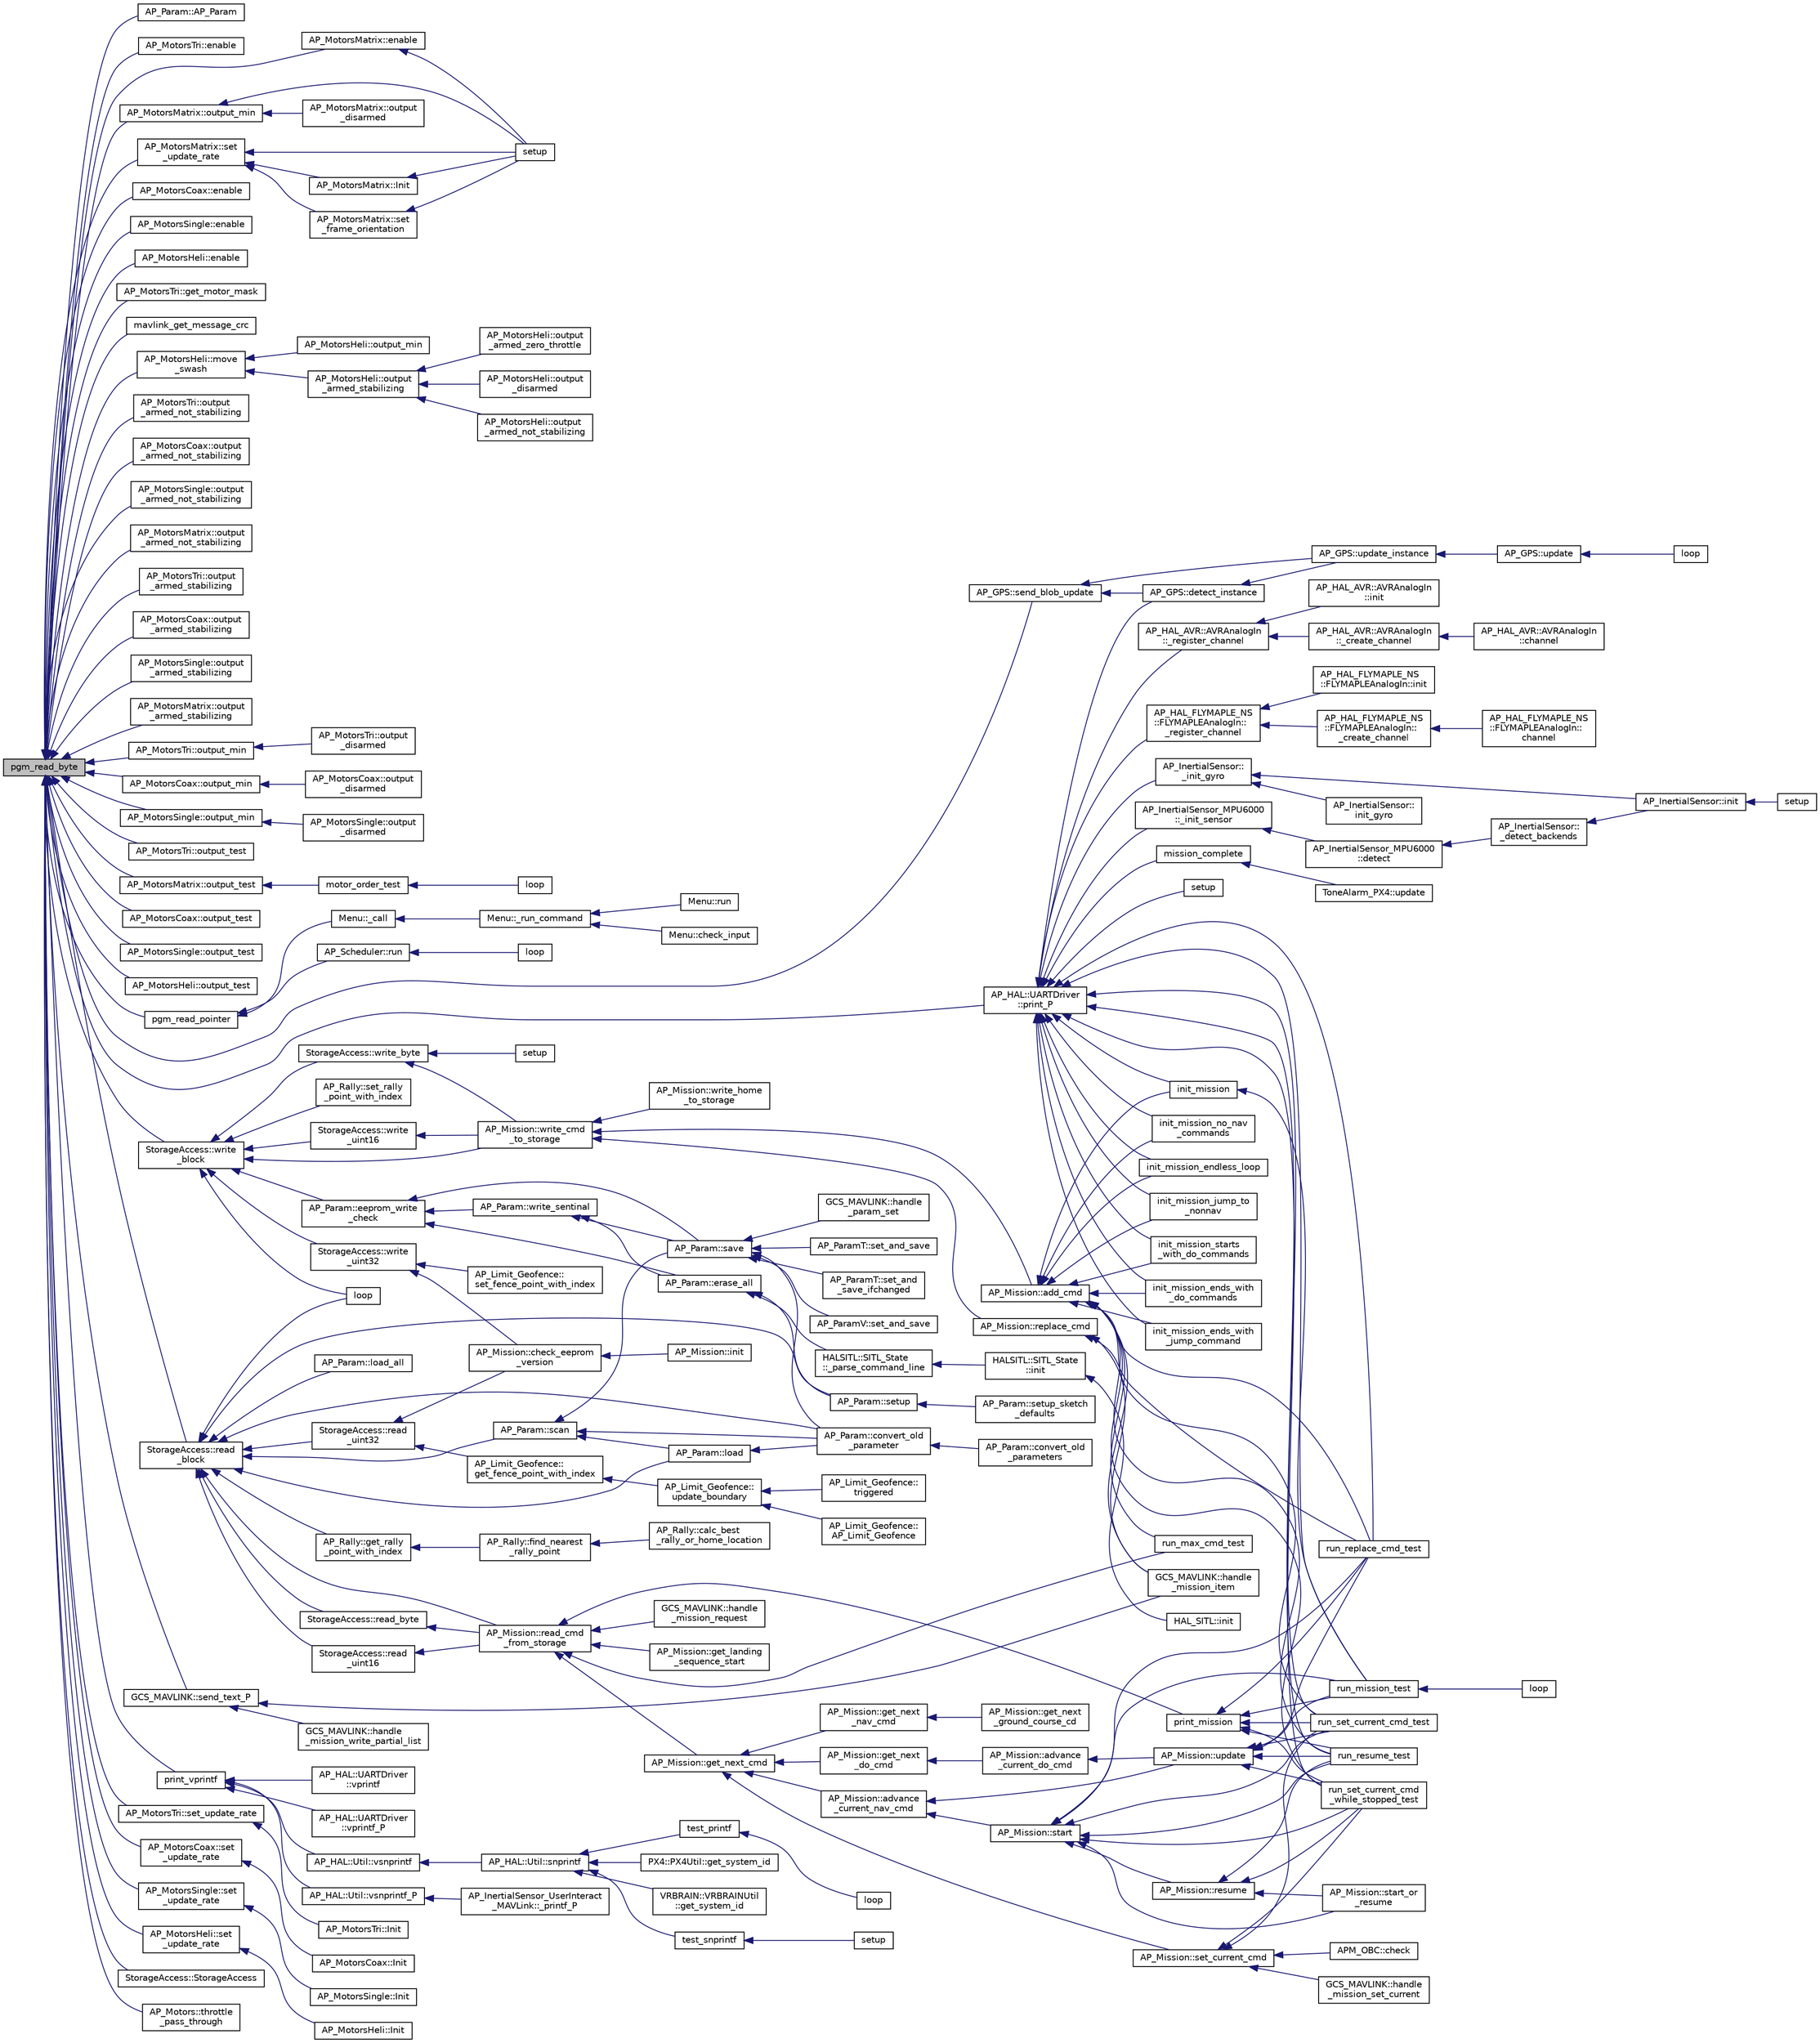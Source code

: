 digraph "pgm_read_byte"
{
 // INTERACTIVE_SVG=YES
  edge [fontname="Helvetica",fontsize="10",labelfontname="Helvetica",labelfontsize="10"];
  node [fontname="Helvetica",fontsize="10",shape=record];
  rankdir="LR";
  Node1 [label="pgm_read_byte",height=0.2,width=0.4,color="black", fillcolor="grey75", style="filled" fontcolor="black"];
  Node1 -> Node2 [dir="back",color="midnightblue",fontsize="10",style="solid",fontname="Helvetica"];
  Node2 [label="AP_Param::AP_Param",height=0.2,width=0.4,color="black", fillcolor="white", style="filled",URL="$classAP__Param.html#a3a9dcd30ce45afcca72e2687980cf238"];
  Node1 -> Node3 [dir="back",color="midnightblue",fontsize="10",style="solid",fontname="Helvetica"];
  Node3 [label="AP_MotorsTri::enable",height=0.2,width=0.4,color="black", fillcolor="white", style="filled",URL="$classAP__MotorsTri.html#a47d592e54579b7ef9a8b887e57f0a8e9"];
  Node1 -> Node4 [dir="back",color="midnightblue",fontsize="10",style="solid",fontname="Helvetica"];
  Node4 [label="AP_MotorsMatrix::enable",height=0.2,width=0.4,color="black", fillcolor="white", style="filled",URL="$classAP__MotorsMatrix.html#a934ca726182ad47b9fa2fe78aeb076c2"];
  Node4 -> Node5 [dir="back",color="midnightblue",fontsize="10",style="solid",fontname="Helvetica"];
  Node5 [label="setup",height=0.2,width=0.4,color="black", fillcolor="white", style="filled",URL="$AP__Motors__test_8pde.html#a4fc01d736fe50cf5b977f755b675f11d"];
  Node1 -> Node6 [dir="back",color="midnightblue",fontsize="10",style="solid",fontname="Helvetica"];
  Node6 [label="AP_MotorsCoax::enable",height=0.2,width=0.4,color="black", fillcolor="white", style="filled",URL="$classAP__MotorsCoax.html#a7fe65e911c51fc652863ac6add5e14e1"];
  Node1 -> Node7 [dir="back",color="midnightblue",fontsize="10",style="solid",fontname="Helvetica"];
  Node7 [label="AP_MotorsSingle::enable",height=0.2,width=0.4,color="black", fillcolor="white", style="filled",URL="$classAP__MotorsSingle.html#a6f680a991a165820c9d4d271e3082e0a"];
  Node1 -> Node8 [dir="back",color="midnightblue",fontsize="10",style="solid",fontname="Helvetica"];
  Node8 [label="AP_MotorsHeli::enable",height=0.2,width=0.4,color="black", fillcolor="white", style="filled",URL="$classAP__MotorsHeli.html#ac474b7900f900cd6979c968aa39e73e3"];
  Node1 -> Node9 [dir="back",color="midnightblue",fontsize="10",style="solid",fontname="Helvetica"];
  Node9 [label="AP_MotorsTri::get_motor_mask",height=0.2,width=0.4,color="black", fillcolor="white", style="filled",URL="$classAP__MotorsTri.html#acce19f0c61bdc34d443f1853219a1064"];
  Node1 -> Node10 [dir="back",color="midnightblue",fontsize="10",style="solid",fontname="Helvetica"];
  Node10 [label="mavlink_get_message_crc",height=0.2,width=0.4,color="black", fillcolor="white", style="filled",URL="$GCS__MAVLink_8h.html#a35a9453387b60160f524cb834a01c016"];
  Node1 -> Node11 [dir="back",color="midnightblue",fontsize="10",style="solid",fontname="Helvetica"];
  Node11 [label="AP_MotorsHeli::move\l_swash",height=0.2,width=0.4,color="black", fillcolor="white", style="filled",URL="$classAP__MotorsHeli.html#a50457b8a60a8486755d6673c6631d2d8"];
  Node11 -> Node12 [dir="back",color="midnightblue",fontsize="10",style="solid",fontname="Helvetica"];
  Node12 [label="AP_MotorsHeli::output_min",height=0.2,width=0.4,color="black", fillcolor="white", style="filled",URL="$classAP__MotorsHeli.html#a42fa16716c5bd1f3e06f89c3f0579672"];
  Node11 -> Node13 [dir="back",color="midnightblue",fontsize="10",style="solid",fontname="Helvetica"];
  Node13 [label="AP_MotorsHeli::output\l_armed_stabilizing",height=0.2,width=0.4,color="black", fillcolor="white", style="filled",URL="$classAP__MotorsHeli.html#a85918ee9be140eee1738ca2898fc6513"];
  Node13 -> Node14 [dir="back",color="midnightblue",fontsize="10",style="solid",fontname="Helvetica"];
  Node14 [label="AP_MotorsHeli::output\l_armed_not_stabilizing",height=0.2,width=0.4,color="black", fillcolor="white", style="filled",URL="$classAP__MotorsHeli.html#af02bef1b954fa23247b9940113c9a59a"];
  Node13 -> Node15 [dir="back",color="midnightblue",fontsize="10",style="solid",fontname="Helvetica"];
  Node15 [label="AP_MotorsHeli::output\l_armed_zero_throttle",height=0.2,width=0.4,color="black", fillcolor="white", style="filled",URL="$classAP__MotorsHeli.html#ad5752cdd84e25803d1889ac66817c221"];
  Node13 -> Node16 [dir="back",color="midnightblue",fontsize="10",style="solid",fontname="Helvetica"];
  Node16 [label="AP_MotorsHeli::output\l_disarmed",height=0.2,width=0.4,color="black", fillcolor="white", style="filled",URL="$classAP__MotorsHeli.html#a82bbdd9f88cb6a1e2ab13fafddafe639"];
  Node1 -> Node17 [dir="back",color="midnightblue",fontsize="10",style="solid",fontname="Helvetica"];
  Node17 [label="AP_MotorsTri::output\l_armed_not_stabilizing",height=0.2,width=0.4,color="black", fillcolor="white", style="filled",URL="$classAP__MotorsTri.html#a5fb3552662e9242267eedd461d64fe4c"];
  Node1 -> Node18 [dir="back",color="midnightblue",fontsize="10",style="solid",fontname="Helvetica"];
  Node18 [label="AP_MotorsCoax::output\l_armed_not_stabilizing",height=0.2,width=0.4,color="black", fillcolor="white", style="filled",URL="$classAP__MotorsCoax.html#af0309d34188f4f427fd1197ea768f2ea"];
  Node1 -> Node19 [dir="back",color="midnightblue",fontsize="10",style="solid",fontname="Helvetica"];
  Node19 [label="AP_MotorsSingle::output\l_armed_not_stabilizing",height=0.2,width=0.4,color="black", fillcolor="white", style="filled",URL="$classAP__MotorsSingle.html#a407007cbe551ef339131c7b66a0e5955"];
  Node1 -> Node20 [dir="back",color="midnightblue",fontsize="10",style="solid",fontname="Helvetica"];
  Node20 [label="AP_MotorsMatrix::output\l_armed_not_stabilizing",height=0.2,width=0.4,color="black", fillcolor="white", style="filled",URL="$classAP__MotorsMatrix.html#a54ae23df7be61c1fdc80ffe831383f4b"];
  Node1 -> Node21 [dir="back",color="midnightblue",fontsize="10",style="solid",fontname="Helvetica"];
  Node21 [label="AP_MotorsTri::output\l_armed_stabilizing",height=0.2,width=0.4,color="black", fillcolor="white", style="filled",URL="$classAP__MotorsTri.html#adb1243ee8f1454434568fc5113fcfa83"];
  Node1 -> Node22 [dir="back",color="midnightblue",fontsize="10",style="solid",fontname="Helvetica"];
  Node22 [label="AP_MotorsCoax::output\l_armed_stabilizing",height=0.2,width=0.4,color="black", fillcolor="white", style="filled",URL="$classAP__MotorsCoax.html#a11539f6cae3db5ab262c2918c2ee6657"];
  Node1 -> Node23 [dir="back",color="midnightblue",fontsize="10",style="solid",fontname="Helvetica"];
  Node23 [label="AP_MotorsSingle::output\l_armed_stabilizing",height=0.2,width=0.4,color="black", fillcolor="white", style="filled",URL="$classAP__MotorsSingle.html#aa687f46ca430b67757cb2a76220cf0d5"];
  Node1 -> Node24 [dir="back",color="midnightblue",fontsize="10",style="solid",fontname="Helvetica"];
  Node24 [label="AP_MotorsMatrix::output\l_armed_stabilizing",height=0.2,width=0.4,color="black", fillcolor="white", style="filled",URL="$classAP__MotorsMatrix.html#a32cad7f12087bf7106fe70a8d40f7419"];
  Node1 -> Node25 [dir="back",color="midnightblue",fontsize="10",style="solid",fontname="Helvetica"];
  Node25 [label="AP_MotorsTri::output_min",height=0.2,width=0.4,color="black", fillcolor="white", style="filled",URL="$classAP__MotorsTri.html#a7c6ff5da8360a816f5ae4a848cad6d5b"];
  Node25 -> Node26 [dir="back",color="midnightblue",fontsize="10",style="solid",fontname="Helvetica"];
  Node26 [label="AP_MotorsTri::output\l_disarmed",height=0.2,width=0.4,color="black", fillcolor="white", style="filled",URL="$classAP__MotorsTri.html#ad33f8a61ed404b9546c020b9c2ebc48c"];
  Node1 -> Node27 [dir="back",color="midnightblue",fontsize="10",style="solid",fontname="Helvetica"];
  Node27 [label="AP_MotorsMatrix::output_min",height=0.2,width=0.4,color="black", fillcolor="white", style="filled",URL="$classAP__MotorsMatrix.html#aebed921664fa07786a4a6f1edbf7e6ef"];
  Node27 -> Node28 [dir="back",color="midnightblue",fontsize="10",style="solid",fontname="Helvetica"];
  Node28 [label="AP_MotorsMatrix::output\l_disarmed",height=0.2,width=0.4,color="black", fillcolor="white", style="filled",URL="$classAP__MotorsMatrix.html#a33d713bc864d2da9e6a8a5b9fb011bed"];
  Node27 -> Node5 [dir="back",color="midnightblue",fontsize="10",style="solid",fontname="Helvetica"];
  Node1 -> Node29 [dir="back",color="midnightblue",fontsize="10",style="solid",fontname="Helvetica"];
  Node29 [label="AP_MotorsCoax::output_min",height=0.2,width=0.4,color="black", fillcolor="white", style="filled",URL="$classAP__MotorsCoax.html#a525809f8da5a9e34d7b400d4e2a097dd"];
  Node29 -> Node30 [dir="back",color="midnightblue",fontsize="10",style="solid",fontname="Helvetica"];
  Node30 [label="AP_MotorsCoax::output\l_disarmed",height=0.2,width=0.4,color="black", fillcolor="white", style="filled",URL="$classAP__MotorsCoax.html#a61256c0e68de790990f6e1ccc6aa8ad5"];
  Node1 -> Node31 [dir="back",color="midnightblue",fontsize="10",style="solid",fontname="Helvetica"];
  Node31 [label="AP_MotorsSingle::output_min",height=0.2,width=0.4,color="black", fillcolor="white", style="filled",URL="$classAP__MotorsSingle.html#ae2f20841e0a3aeca9aa79505a4e85eef"];
  Node31 -> Node32 [dir="back",color="midnightblue",fontsize="10",style="solid",fontname="Helvetica"];
  Node32 [label="AP_MotorsSingle::output\l_disarmed",height=0.2,width=0.4,color="black", fillcolor="white", style="filled",URL="$classAP__MotorsSingle.html#a22ba89b218c95e9f47904d2d31d09514"];
  Node1 -> Node33 [dir="back",color="midnightblue",fontsize="10",style="solid",fontname="Helvetica"];
  Node33 [label="AP_MotorsTri::output_test",height=0.2,width=0.4,color="black", fillcolor="white", style="filled",URL="$classAP__MotorsTri.html#a89adfeb588f58acc6df141919373325a"];
  Node1 -> Node34 [dir="back",color="midnightblue",fontsize="10",style="solid",fontname="Helvetica"];
  Node34 [label="AP_MotorsMatrix::output_test",height=0.2,width=0.4,color="black", fillcolor="white", style="filled",URL="$classAP__MotorsMatrix.html#a39465beda648409a64e27ad97a776505"];
  Node34 -> Node35 [dir="back",color="midnightblue",fontsize="10",style="solid",fontname="Helvetica"];
  Node35 [label="motor_order_test",height=0.2,width=0.4,color="black", fillcolor="white", style="filled",URL="$AP__Motors__test_8pde.html#a57a49546fb6c5b2c9b423caa333e82b1"];
  Node35 -> Node36 [dir="back",color="midnightblue",fontsize="10",style="solid",fontname="Helvetica"];
  Node36 [label="loop",height=0.2,width=0.4,color="black", fillcolor="white", style="filled",URL="$AP__Motors__test_8pde.html#afe461d27b9c48d5921c00d521181f12f"];
  Node1 -> Node37 [dir="back",color="midnightblue",fontsize="10",style="solid",fontname="Helvetica"];
  Node37 [label="AP_MotorsCoax::output_test",height=0.2,width=0.4,color="black", fillcolor="white", style="filled",URL="$classAP__MotorsCoax.html#aeaee5d0394bb74fff39315ef79bde4d0"];
  Node1 -> Node38 [dir="back",color="midnightblue",fontsize="10",style="solid",fontname="Helvetica"];
  Node38 [label="AP_MotorsSingle::output_test",height=0.2,width=0.4,color="black", fillcolor="white", style="filled",URL="$classAP__MotorsSingle.html#a64dd226b358a86dfaba846a9c026560f"];
  Node1 -> Node39 [dir="back",color="midnightblue",fontsize="10",style="solid",fontname="Helvetica"];
  Node39 [label="AP_MotorsHeli::output_test",height=0.2,width=0.4,color="black", fillcolor="white", style="filled",URL="$classAP__MotorsHeli.html#a9ff3335ed128d02af4c8120cd55caa4b"];
  Node1 -> Node40 [dir="back",color="midnightblue",fontsize="10",style="solid",fontname="Helvetica"];
  Node40 [label="pgm_read_pointer",height=0.2,width=0.4,color="black", fillcolor="white", style="filled",URL="$AP__Progmem__AVR_8h.html#af16aeb0df613e3f84b7806e145e69cbd"];
  Node40 -> Node41 [dir="back",color="midnightblue",fontsize="10",style="solid",fontname="Helvetica"];
  Node41 [label="Menu::_call",height=0.2,width=0.4,color="black", fillcolor="white", style="filled",URL="$classMenu.html#a17dd36a8c1c12a4fa1e99e1df29dac72"];
  Node41 -> Node42 [dir="back",color="midnightblue",fontsize="10",style="solid",fontname="Helvetica"];
  Node42 [label="Menu::_run_command",height=0.2,width=0.4,color="black", fillcolor="white", style="filled",URL="$classMenu.html#a95896e17c24c512b0ffded9661204cc9"];
  Node42 -> Node43 [dir="back",color="midnightblue",fontsize="10",style="solid",fontname="Helvetica"];
  Node43 [label="Menu::run",height=0.2,width=0.4,color="black", fillcolor="white", style="filled",URL="$classMenu.html#a8424e0886499d6901c1d2406c568709c",tooltip="menu runner "];
  Node42 -> Node44 [dir="back",color="midnightblue",fontsize="10",style="solid",fontname="Helvetica"];
  Node44 [label="Menu::check_input",height=0.2,width=0.4,color="black", fillcolor="white", style="filled",URL="$classMenu.html#a5ee8a65cae6ca12d570d5f665e2c665c"];
  Node40 -> Node45 [dir="back",color="midnightblue",fontsize="10",style="solid",fontname="Helvetica"];
  Node45 [label="AP_Scheduler::run",height=0.2,width=0.4,color="black", fillcolor="white", style="filled",URL="$classAP__Scheduler.html#a8a9585f129e14a2ef363a0a0cc97174f"];
  Node45 -> Node46 [dir="back",color="midnightblue",fontsize="10",style="solid",fontname="Helvetica"];
  Node46 [label="loop",height=0.2,width=0.4,color="black", fillcolor="white", style="filled",URL="$Scheduler__test_8pde.html#a0b33edabd7f1c4e4a0bf32c67269be2f"];
  Node1 -> Node47 [dir="back",color="midnightblue",fontsize="10",style="solid",fontname="Helvetica"];
  Node47 [label="AP_HAL::UARTDriver\l::print_P",height=0.2,width=0.4,color="black", fillcolor="white", style="filled",URL="$classAP__HAL_1_1UARTDriver.html#aa33346e163179b28fafff415054383b8"];
  Node47 -> Node48 [dir="back",color="midnightblue",fontsize="10",style="solid",fontname="Helvetica"];
  Node48 [label="AP_GPS::detect_instance",height=0.2,width=0.4,color="black", fillcolor="white", style="filled",URL="$classAP__GPS.html#a4bdd5c70ed358b4147a58c7d09f040dd"];
  Node48 -> Node49 [dir="back",color="midnightblue",fontsize="10",style="solid",fontname="Helvetica"];
  Node49 [label="AP_GPS::update_instance",height=0.2,width=0.4,color="black", fillcolor="white", style="filled",URL="$classAP__GPS.html#a83302e8b52e5d01ae67375b3542eb460"];
  Node49 -> Node50 [dir="back",color="midnightblue",fontsize="10",style="solid",fontname="Helvetica"];
  Node50 [label="AP_GPS::update",height=0.2,width=0.4,color="black", fillcolor="white", style="filled",URL="$classAP__GPS.html#afe04427a47ab5e630cb979815abd911e"];
  Node50 -> Node51 [dir="back",color="midnightblue",fontsize="10",style="solid",fontname="Helvetica"];
  Node51 [label="loop",height=0.2,width=0.4,color="black", fillcolor="white", style="filled",URL="$GPS__AUTO__test_8pde.html#afe461d27b9c48d5921c00d521181f12f"];
  Node47 -> Node52 [dir="back",color="midnightblue",fontsize="10",style="solid",fontname="Helvetica"];
  Node52 [label="AP_HAL_AVR::AVRAnalogIn\l::_register_channel",height=0.2,width=0.4,color="black", fillcolor="white", style="filled",URL="$classAP__HAL__AVR_1_1AVRAnalogIn.html#ae67751693213886200123374f4ff68f5"];
  Node52 -> Node53 [dir="back",color="midnightblue",fontsize="10",style="solid",fontname="Helvetica"];
  Node53 [label="AP_HAL_AVR::AVRAnalogIn\l::init",height=0.2,width=0.4,color="black", fillcolor="white", style="filled",URL="$classAP__HAL__AVR_1_1AVRAnalogIn.html#ad4424206d121b73373bf294c8595327e"];
  Node52 -> Node54 [dir="back",color="midnightblue",fontsize="10",style="solid",fontname="Helvetica"];
  Node54 [label="AP_HAL_AVR::AVRAnalogIn\l::_create_channel",height=0.2,width=0.4,color="black", fillcolor="white", style="filled",URL="$classAP__HAL__AVR_1_1AVRAnalogIn.html#a1a756268e73bba38e464529383dbed80"];
  Node54 -> Node55 [dir="back",color="midnightblue",fontsize="10",style="solid",fontname="Helvetica"];
  Node55 [label="AP_HAL_AVR::AVRAnalogIn\l::channel",height=0.2,width=0.4,color="black", fillcolor="white", style="filled",URL="$classAP__HAL__AVR_1_1AVRAnalogIn.html#aeb5610ab026010e900d8018a0486579c"];
  Node47 -> Node56 [dir="back",color="midnightblue",fontsize="10",style="solid",fontname="Helvetica"];
  Node56 [label="AP_HAL_FLYMAPLE_NS\l::FLYMAPLEAnalogIn::\l_register_channel",height=0.2,width=0.4,color="black", fillcolor="white", style="filled",URL="$classAP__HAL__FLYMAPLE__NS_1_1FLYMAPLEAnalogIn.html#a464a230e09b4da2b1833c78272298dc2"];
  Node56 -> Node57 [dir="back",color="midnightblue",fontsize="10",style="solid",fontname="Helvetica"];
  Node57 [label="AP_HAL_FLYMAPLE_NS\l::FLYMAPLEAnalogIn::init",height=0.2,width=0.4,color="black", fillcolor="white", style="filled",URL="$classAP__HAL__FLYMAPLE__NS_1_1FLYMAPLEAnalogIn.html#ae423a39ebccf9024db5e7097a6c0a7ca"];
  Node56 -> Node58 [dir="back",color="midnightblue",fontsize="10",style="solid",fontname="Helvetica"];
  Node58 [label="AP_HAL_FLYMAPLE_NS\l::FLYMAPLEAnalogIn::\l_create_channel",height=0.2,width=0.4,color="black", fillcolor="white", style="filled",URL="$classAP__HAL__FLYMAPLE__NS_1_1FLYMAPLEAnalogIn.html#aeb59ca848fa480afa4de9877378789f8"];
  Node58 -> Node59 [dir="back",color="midnightblue",fontsize="10",style="solid",fontname="Helvetica"];
  Node59 [label="AP_HAL_FLYMAPLE_NS\l::FLYMAPLEAnalogIn::\lchannel",height=0.2,width=0.4,color="black", fillcolor="white", style="filled",URL="$classAP__HAL__FLYMAPLE__NS_1_1FLYMAPLEAnalogIn.html#ab812f17de508aed353d5676b7aa7f781"];
  Node47 -> Node60 [dir="back",color="midnightblue",fontsize="10",style="solid",fontname="Helvetica"];
  Node60 [label="AP_InertialSensor::\l_init_gyro",height=0.2,width=0.4,color="black", fillcolor="white", style="filled",URL="$classAP__InertialSensor.html#a8744303832541bef0025d9698468938c"];
  Node60 -> Node61 [dir="back",color="midnightblue",fontsize="10",style="solid",fontname="Helvetica"];
  Node61 [label="AP_InertialSensor::init",height=0.2,width=0.4,color="black", fillcolor="white", style="filled",URL="$classAP__InertialSensor.html#ab0534f593e07f2d483ddd8c2b1bbf4d9"];
  Node61 -> Node62 [dir="back",color="midnightblue",fontsize="10",style="solid",fontname="Helvetica"];
  Node62 [label="setup",height=0.2,width=0.4,color="black", fillcolor="white", style="filled",URL="$AHRS__Test_8pde.html#a7dfd9b79bc5a37d7df40207afbc5431f"];
  Node60 -> Node63 [dir="back",color="midnightblue",fontsize="10",style="solid",fontname="Helvetica"];
  Node63 [label="AP_InertialSensor::\linit_gyro",height=0.2,width=0.4,color="black", fillcolor="white", style="filled",URL="$classAP__InertialSensor.html#a424609d1eb3dc8473040c9e6f87771ad"];
  Node47 -> Node64 [dir="back",color="midnightblue",fontsize="10",style="solid",fontname="Helvetica"];
  Node64 [label="AP_InertialSensor_MPU6000\l::_init_sensor",height=0.2,width=0.4,color="black", fillcolor="white", style="filled",URL="$classAP__InertialSensor__MPU6000.html#a50be758eef3a4d1538323bab21349d2c"];
  Node64 -> Node65 [dir="back",color="midnightblue",fontsize="10",style="solid",fontname="Helvetica"];
  Node65 [label="AP_InertialSensor_MPU6000\l::detect",height=0.2,width=0.4,color="black", fillcolor="white", style="filled",URL="$classAP__InertialSensor__MPU6000.html#a2bbaf4bcb81f081d2f9e29b5c25ec31b"];
  Node65 -> Node66 [dir="back",color="midnightblue",fontsize="10",style="solid",fontname="Helvetica"];
  Node66 [label="AP_InertialSensor::\l_detect_backends",height=0.2,width=0.4,color="black", fillcolor="white", style="filled",URL="$classAP__InertialSensor.html#abcf5d2923286a28097d2b3f8ca18e915"];
  Node66 -> Node61 [dir="back",color="midnightblue",fontsize="10",style="solid",fontname="Helvetica"];
  Node47 -> Node67 [dir="back",color="midnightblue",fontsize="10",style="solid",fontname="Helvetica"];
  Node67 [label="mission_complete",height=0.2,width=0.4,color="black", fillcolor="white", style="filled",URL="$AP__Mission__test_8pde.html#a27db2782867c83f210841c029f64ecde"];
  Node67 -> Node68 [dir="back",color="midnightblue",fontsize="10",style="solid",fontname="Helvetica"];
  Node68 [label="ToneAlarm_PX4::update",height=0.2,width=0.4,color="black", fillcolor="white", style="filled",URL="$classToneAlarm__PX4.html#afa62a6241bf150720d1f8d16c9e41cc2",tooltip="update - updates led according to timed_updated. Should be called at 50Hz "];
  Node47 -> Node69 [dir="back",color="midnightblue",fontsize="10",style="solid",fontname="Helvetica"];
  Node69 [label="run_mission_test",height=0.2,width=0.4,color="black", fillcolor="white", style="filled",URL="$AP__Mission__test_8pde.html#a52918e058fa06c68b87cc74205dda142"];
  Node69 -> Node70 [dir="back",color="midnightblue",fontsize="10",style="solid",fontname="Helvetica"];
  Node70 [label="loop",height=0.2,width=0.4,color="black", fillcolor="white", style="filled",URL="$AP__Mission__test_8pde.html#a0b33edabd7f1c4e4a0bf32c67269be2f"];
  Node47 -> Node71 [dir="back",color="midnightblue",fontsize="10",style="solid",fontname="Helvetica"];
  Node71 [label="init_mission",height=0.2,width=0.4,color="black", fillcolor="white", style="filled",URL="$AP__Mission__test_8pde.html#a5d77c673d18725f07d497cd10ec5366d"];
  Node71 -> Node69 [dir="back",color="midnightblue",fontsize="10",style="solid",fontname="Helvetica"];
  Node47 -> Node72 [dir="back",color="midnightblue",fontsize="10",style="solid",fontname="Helvetica"];
  Node72 [label="init_mission_no_nav\l_commands",height=0.2,width=0.4,color="black", fillcolor="white", style="filled",URL="$AP__Mission__test_8pde.html#a1f3bf996f49828465f1b398118eff2c0"];
  Node47 -> Node73 [dir="back",color="midnightblue",fontsize="10",style="solid",fontname="Helvetica"];
  Node73 [label="init_mission_endless_loop",height=0.2,width=0.4,color="black", fillcolor="white", style="filled",URL="$AP__Mission__test_8pde.html#a01fd66d072d1248158b6a5110374e368"];
  Node47 -> Node74 [dir="back",color="midnightblue",fontsize="10",style="solid",fontname="Helvetica"];
  Node74 [label="init_mission_jump_to\l_nonnav",height=0.2,width=0.4,color="black", fillcolor="white", style="filled",URL="$AP__Mission__test_8pde.html#a607366ee3e161a3f9a22e154ab2eb198"];
  Node47 -> Node75 [dir="back",color="midnightblue",fontsize="10",style="solid",fontname="Helvetica"];
  Node75 [label="init_mission_starts\l_with_do_commands",height=0.2,width=0.4,color="black", fillcolor="white", style="filled",URL="$AP__Mission__test_8pde.html#aa30f318cd5b5252154697eaeeacffb47"];
  Node47 -> Node76 [dir="back",color="midnightblue",fontsize="10",style="solid",fontname="Helvetica"];
  Node76 [label="init_mission_ends_with\l_do_commands",height=0.2,width=0.4,color="black", fillcolor="white", style="filled",URL="$AP__Mission__test_8pde.html#ab55ab42234c70d3f5c798c1d769d83dc"];
  Node47 -> Node77 [dir="back",color="midnightblue",fontsize="10",style="solid",fontname="Helvetica"];
  Node77 [label="init_mission_ends_with\l_jump_command",height=0.2,width=0.4,color="black", fillcolor="white", style="filled",URL="$AP__Mission__test_8pde.html#a293c60273b64fa0f0fef49604b97ffc6"];
  Node47 -> Node78 [dir="back",color="midnightblue",fontsize="10",style="solid",fontname="Helvetica"];
  Node78 [label="run_resume_test",height=0.2,width=0.4,color="black", fillcolor="white", style="filled",URL="$AP__Mission__test_8pde.html#a13b076b46de100742c7bab1a8f5c0661"];
  Node47 -> Node79 [dir="back",color="midnightblue",fontsize="10",style="solid",fontname="Helvetica"];
  Node79 [label="run_set_current_cmd_test",height=0.2,width=0.4,color="black", fillcolor="white", style="filled",URL="$AP__Mission__test_8pde.html#a184ed3ddbf16eecc3c9176074098c125"];
  Node47 -> Node80 [dir="back",color="midnightblue",fontsize="10",style="solid",fontname="Helvetica"];
  Node80 [label="run_set_current_cmd\l_while_stopped_test",height=0.2,width=0.4,color="black", fillcolor="white", style="filled",URL="$AP__Mission__test_8pde.html#a940853f9fdd2bd926e8521828b2ee749"];
  Node47 -> Node81 [dir="back",color="midnightblue",fontsize="10",style="solid",fontname="Helvetica"];
  Node81 [label="run_replace_cmd_test",height=0.2,width=0.4,color="black", fillcolor="white", style="filled",URL="$AP__Mission__test_8pde.html#a6f9b146691fc508edb7ff3c6be2c3dfc"];
  Node47 -> Node82 [dir="back",color="midnightblue",fontsize="10",style="solid",fontname="Helvetica"];
  Node82 [label="setup",height=0.2,width=0.4,color="black", fillcolor="white", style="filled",URL="$ToshibaLED__test_8pde.html#a7dfd9b79bc5a37d7df40207afbc5431f"];
  Node1 -> Node83 [dir="back",color="midnightblue",fontsize="10",style="solid",fontname="Helvetica"];
  Node83 [label="print_vprintf",height=0.2,width=0.4,color="black", fillcolor="white", style="filled",URL="$print__vprintf_8h.html#a473b9349f4b086b552a21eb8fe057016"];
  Node83 -> Node84 [dir="back",color="midnightblue",fontsize="10",style="solid",fontname="Helvetica"];
  Node84 [label="AP_HAL::UARTDriver\l::vprintf",height=0.2,width=0.4,color="black", fillcolor="white", style="filled",URL="$classAP__HAL_1_1UARTDriver.html#aa8abfb6d6641299472c29ac1edde559f"];
  Node83 -> Node85 [dir="back",color="midnightblue",fontsize="10",style="solid",fontname="Helvetica"];
  Node85 [label="AP_HAL::UARTDriver\l::vprintf_P",height=0.2,width=0.4,color="black", fillcolor="white", style="filled",URL="$classAP__HAL_1_1UARTDriver.html#a8965b84cf88e9be02eb034c9e54d175a"];
  Node83 -> Node86 [dir="back",color="midnightblue",fontsize="10",style="solid",fontname="Helvetica"];
  Node86 [label="AP_HAL::Util::vsnprintf",height=0.2,width=0.4,color="black", fillcolor="white", style="filled",URL="$classAP__HAL_1_1Util.html#ac57ef0a9815cd597ad5cab5d6c31c6c8"];
  Node86 -> Node87 [dir="back",color="midnightblue",fontsize="10",style="solid",fontname="Helvetica"];
  Node87 [label="AP_HAL::Util::snprintf",height=0.2,width=0.4,color="black", fillcolor="white", style="filled",URL="$classAP__HAL_1_1Util.html#adead79890b223f40eaf092fda231c2f2"];
  Node87 -> Node88 [dir="back",color="midnightblue",fontsize="10",style="solid",fontname="Helvetica"];
  Node88 [label="test_printf",height=0.2,width=0.4,color="black", fillcolor="white", style="filled",URL="$Printf_8pde.html#a9960aa1a2c609afd87baf4ba2eab0fc8"];
  Node88 -> Node89 [dir="back",color="midnightblue",fontsize="10",style="solid",fontname="Helvetica"];
  Node89 [label="loop",height=0.2,width=0.4,color="black", fillcolor="white", style="filled",URL="$Printf_8pde.html#a0b33edabd7f1c4e4a0bf32c67269be2f"];
  Node87 -> Node90 [dir="back",color="midnightblue",fontsize="10",style="solid",fontname="Helvetica"];
  Node90 [label="PX4::PX4Util::get_system_id",height=0.2,width=0.4,color="black", fillcolor="white", style="filled",URL="$classPX4_1_1PX4Util.html#af29335984bc4afe5f7e15b047e73f93b"];
  Node87 -> Node91 [dir="back",color="midnightblue",fontsize="10",style="solid",fontname="Helvetica"];
  Node91 [label="VRBRAIN::VRBRAINUtil\l::get_system_id",height=0.2,width=0.4,color="black", fillcolor="white", style="filled",URL="$classVRBRAIN_1_1VRBRAINUtil.html#a76371f5082f43591e651a5fd1d18d80d"];
  Node87 -> Node92 [dir="back",color="midnightblue",fontsize="10",style="solid",fontname="Helvetica"];
  Node92 [label="test_snprintf",height=0.2,width=0.4,color="black", fillcolor="white", style="filled",URL="$AP__HAL__AVR_2examples_2UtilityStringTest_2UtilityStringTest_8pde.html#a80938b716f0028328edb55268a40f085"];
  Node92 -> Node93 [dir="back",color="midnightblue",fontsize="10",style="solid",fontname="Helvetica"];
  Node93 [label="setup",height=0.2,width=0.4,color="black", fillcolor="white", style="filled",URL="$AP__HAL__AVR_2examples_2UtilityStringTest_2UtilityStringTest_8pde.html#a7dfd9b79bc5a37d7df40207afbc5431f"];
  Node83 -> Node94 [dir="back",color="midnightblue",fontsize="10",style="solid",fontname="Helvetica"];
  Node94 [label="AP_HAL::Util::vsnprintf_P",height=0.2,width=0.4,color="black", fillcolor="white", style="filled",URL="$classAP__HAL_1_1Util.html#ac312dcc904caef4322f17eb76f34cd2c"];
  Node94 -> Node95 [dir="back",color="midnightblue",fontsize="10",style="solid",fontname="Helvetica"];
  Node95 [label="AP_InertialSensor_UserInteract\l_MAVLink::_printf_P",height=0.2,width=0.4,color="black", fillcolor="white", style="filled",URL="$classAP__InertialSensor__UserInteract__MAVLink.html#a1a59b8482c469e2038348c25ba6e3009"];
  Node1 -> Node96 [dir="back",color="midnightblue",fontsize="10",style="solid",fontname="Helvetica"];
  Node96 [label="StorageAccess::read\l_block",height=0.2,width=0.4,color="black", fillcolor="white", style="filled",URL="$classStorageAccess.html#ab2a8575d541549a15645edc360fdaa91"];
  Node96 -> Node97 [dir="back",color="midnightblue",fontsize="10",style="solid",fontname="Helvetica"];
  Node97 [label="AP_Mission::read_cmd\l_from_storage",height=0.2,width=0.4,color="black", fillcolor="white", style="filled",URL="$classAP__Mission.html#afa29a34a739b0fc995194412dde6e532"];
  Node97 -> Node98 [dir="back",color="midnightblue",fontsize="10",style="solid",fontname="Helvetica"];
  Node98 [label="AP_Mission::get_next_cmd",height=0.2,width=0.4,color="black", fillcolor="white", style="filled",URL="$classAP__Mission.html#a7c36d142e7c758ce6f2a77c075fed793"];
  Node98 -> Node99 [dir="back",color="midnightblue",fontsize="10",style="solid",fontname="Helvetica"];
  Node99 [label="AP_Mission::get_next\l_nav_cmd",height=0.2,width=0.4,color="black", fillcolor="white", style="filled",URL="$classAP__Mission.html#a992b76c57b3c0066ae4187d16befc97a"];
  Node99 -> Node100 [dir="back",color="midnightblue",fontsize="10",style="solid",fontname="Helvetica"];
  Node100 [label="AP_Mission::get_next\l_ground_course_cd",height=0.2,width=0.4,color="black", fillcolor="white", style="filled",URL="$classAP__Mission.html#a338b12fad6aa74b9c8a34d65850f6b40"];
  Node98 -> Node101 [dir="back",color="midnightblue",fontsize="10",style="solid",fontname="Helvetica"];
  Node101 [label="AP_Mission::set_current_cmd",height=0.2,width=0.4,color="black", fillcolor="white", style="filled",URL="$classAP__Mission.html#ac79a188f81816b3ddfe045b6a0feb6d1"];
  Node101 -> Node79 [dir="back",color="midnightblue",fontsize="10",style="solid",fontname="Helvetica"];
  Node101 -> Node80 [dir="back",color="midnightblue",fontsize="10",style="solid",fontname="Helvetica"];
  Node101 -> Node102 [dir="back",color="midnightblue",fontsize="10",style="solid",fontname="Helvetica"];
  Node102 [label="APM_OBC::check",height=0.2,width=0.4,color="black", fillcolor="white", style="filled",URL="$classAPM__OBC.html#abcd546549be8688ab9cd0c46147dc077"];
  Node101 -> Node103 [dir="back",color="midnightblue",fontsize="10",style="solid",fontname="Helvetica"];
  Node103 [label="GCS_MAVLINK::handle\l_mission_set_current",height=0.2,width=0.4,color="black", fillcolor="white", style="filled",URL="$classGCS__MAVLINK.html#ad4e76e7f27bc999e806416e24aa10f26"];
  Node98 -> Node104 [dir="back",color="midnightblue",fontsize="10",style="solid",fontname="Helvetica"];
  Node104 [label="AP_Mission::advance\l_current_nav_cmd",height=0.2,width=0.4,color="black", fillcolor="white", style="filled",URL="$classAP__Mission.html#ae05ea495d92356695fa5547cf4e3cff3"];
  Node104 -> Node105 [dir="back",color="midnightblue",fontsize="10",style="solid",fontname="Helvetica"];
  Node105 [label="AP_Mission::start",height=0.2,width=0.4,color="black", fillcolor="white", style="filled",URL="$classAP__Mission.html#a3b4234e58e34ed5c83d8c6b9ce2718c9"];
  Node105 -> Node106 [dir="back",color="midnightblue",fontsize="10",style="solid",fontname="Helvetica"];
  Node106 [label="AP_Mission::resume",height=0.2,width=0.4,color="black", fillcolor="white", style="filled",URL="$classAP__Mission.html#af7b8e9db68a2a858e2ecca8d57c2722e"];
  Node106 -> Node107 [dir="back",color="midnightblue",fontsize="10",style="solid",fontname="Helvetica"];
  Node107 [label="AP_Mission::start_or\l_resume",height=0.2,width=0.4,color="black", fillcolor="white", style="filled",URL="$classAP__Mission.html#a90117c1ac074049b9f4247cebdf370a5",tooltip="start_or_resume - if MIS_AUTORESTART=0 this will call resume(), otherwise it will call start() ..."];
  Node106 -> Node78 [dir="back",color="midnightblue",fontsize="10",style="solid",fontname="Helvetica"];
  Node106 -> Node80 [dir="back",color="midnightblue",fontsize="10",style="solid",fontname="Helvetica"];
  Node105 -> Node107 [dir="back",color="midnightblue",fontsize="10",style="solid",fontname="Helvetica"];
  Node105 -> Node69 [dir="back",color="midnightblue",fontsize="10",style="solid",fontname="Helvetica"];
  Node105 -> Node78 [dir="back",color="midnightblue",fontsize="10",style="solid",fontname="Helvetica"];
  Node105 -> Node79 [dir="back",color="midnightblue",fontsize="10",style="solid",fontname="Helvetica"];
  Node105 -> Node80 [dir="back",color="midnightblue",fontsize="10",style="solid",fontname="Helvetica"];
  Node105 -> Node81 [dir="back",color="midnightblue",fontsize="10",style="solid",fontname="Helvetica"];
  Node104 -> Node108 [dir="back",color="midnightblue",fontsize="10",style="solid",fontname="Helvetica"];
  Node108 [label="AP_Mission::update",height=0.2,width=0.4,color="black", fillcolor="white", style="filled",URL="$classAP__Mission.html#ad27b4531fa652b277bd9300b60ca4493"];
  Node108 -> Node69 [dir="back",color="midnightblue",fontsize="10",style="solid",fontname="Helvetica"];
  Node108 -> Node78 [dir="back",color="midnightblue",fontsize="10",style="solid",fontname="Helvetica"];
  Node108 -> Node79 [dir="back",color="midnightblue",fontsize="10",style="solid",fontname="Helvetica"];
  Node108 -> Node80 [dir="back",color="midnightblue",fontsize="10",style="solid",fontname="Helvetica"];
  Node108 -> Node81 [dir="back",color="midnightblue",fontsize="10",style="solid",fontname="Helvetica"];
  Node98 -> Node109 [dir="back",color="midnightblue",fontsize="10",style="solid",fontname="Helvetica"];
  Node109 [label="AP_Mission::get_next\l_do_cmd",height=0.2,width=0.4,color="black", fillcolor="white", style="filled",URL="$classAP__Mission.html#ae3f59ffb115afa5f34aea906434a841c"];
  Node109 -> Node110 [dir="back",color="midnightblue",fontsize="10",style="solid",fontname="Helvetica"];
  Node110 [label="AP_Mission::advance\l_current_do_cmd",height=0.2,width=0.4,color="black", fillcolor="white", style="filled",URL="$classAP__Mission.html#af0264d3532a927fa13f5e25ac2137d32"];
  Node110 -> Node108 [dir="back",color="midnightblue",fontsize="10",style="solid",fontname="Helvetica"];
  Node97 -> Node111 [dir="back",color="midnightblue",fontsize="10",style="solid",fontname="Helvetica"];
  Node111 [label="AP_Mission::get_landing\l_sequence_start",height=0.2,width=0.4,color="black", fillcolor="white", style="filled",URL="$classAP__Mission.html#af895b228640bdf29178d44e00897d10e"];
  Node97 -> Node112 [dir="back",color="midnightblue",fontsize="10",style="solid",fontname="Helvetica"];
  Node112 [label="print_mission",height=0.2,width=0.4,color="black", fillcolor="white", style="filled",URL="$AP__Mission__test_8pde.html#afea3e8e344d214ffc7bd4571f23c2d64"];
  Node112 -> Node69 [dir="back",color="midnightblue",fontsize="10",style="solid",fontname="Helvetica"];
  Node112 -> Node81 [dir="back",color="midnightblue",fontsize="10",style="solid",fontname="Helvetica"];
  Node112 -> Node78 [dir="back",color="midnightblue",fontsize="10",style="solid",fontname="Helvetica"];
  Node112 -> Node79 [dir="back",color="midnightblue",fontsize="10",style="solid",fontname="Helvetica"];
  Node112 -> Node80 [dir="back",color="midnightblue",fontsize="10",style="solid",fontname="Helvetica"];
  Node97 -> Node113 [dir="back",color="midnightblue",fontsize="10",style="solid",fontname="Helvetica"];
  Node113 [label="run_max_cmd_test",height=0.2,width=0.4,color="black", fillcolor="white", style="filled",URL="$AP__Mission__test_8pde.html#a8626293ce3369cd6649e38b329e52ac3"];
  Node97 -> Node114 [dir="back",color="midnightblue",fontsize="10",style="solid",fontname="Helvetica"];
  Node114 [label="GCS_MAVLINK::handle\l_mission_request",height=0.2,width=0.4,color="black", fillcolor="white", style="filled",URL="$classGCS__MAVLINK.html#a3904d7894979bcbdc58083f39b1aa8da"];
  Node96 -> Node115 [dir="back",color="midnightblue",fontsize="10",style="solid",fontname="Helvetica"];
  Node115 [label="AP_Param::setup",height=0.2,width=0.4,color="black", fillcolor="white", style="filled",URL="$classAP__Param.html#acc939142d878b2e6153487e2837d9ea9"];
  Node115 -> Node116 [dir="back",color="midnightblue",fontsize="10",style="solid",fontname="Helvetica"];
  Node116 [label="AP_Param::setup_sketch\l_defaults",height=0.2,width=0.4,color="black", fillcolor="white", style="filled",URL="$classAP__Param.html#a2f705bc582632a571fe8d587709fe3fe"];
  Node96 -> Node117 [dir="back",color="midnightblue",fontsize="10",style="solid",fontname="Helvetica"];
  Node117 [label="AP_Param::scan",height=0.2,width=0.4,color="black", fillcolor="white", style="filled",URL="$classAP__Param.html#aa416fb587f072ed8d8039168d122ecb4"];
  Node117 -> Node118 [dir="back",color="midnightblue",fontsize="10",style="solid",fontname="Helvetica"];
  Node118 [label="AP_Param::save",height=0.2,width=0.4,color="black", fillcolor="white", style="filled",URL="$classAP__Param.html#ae498713a1575d30e9a10507d76c15e86"];
  Node118 -> Node119 [dir="back",color="midnightblue",fontsize="10",style="solid",fontname="Helvetica"];
  Node119 [label="AP_Param::convert_old\l_parameter",height=0.2,width=0.4,color="black", fillcolor="white", style="filled",URL="$classAP__Param.html#a508aefe4d24c20bada33f79e8bb14a12"];
  Node119 -> Node120 [dir="back",color="midnightblue",fontsize="10",style="solid",fontname="Helvetica"];
  Node120 [label="AP_Param::convert_old\l_parameters",height=0.2,width=0.4,color="black", fillcolor="white", style="filled",URL="$classAP__Param.html#a25fd45233974736c2ac8e4680882a235"];
  Node118 -> Node121 [dir="back",color="midnightblue",fontsize="10",style="solid",fontname="Helvetica"];
  Node121 [label="AP_ParamT::set_and_save",height=0.2,width=0.4,color="black", fillcolor="white", style="filled",URL="$classAP__ParamT.html#a25edf0e710f7be745fcf64636ba69be8"];
  Node118 -> Node122 [dir="back",color="midnightblue",fontsize="10",style="solid",fontname="Helvetica"];
  Node122 [label="AP_ParamT::set_and\l_save_ifchanged",height=0.2,width=0.4,color="black", fillcolor="white", style="filled",URL="$classAP__ParamT.html#a950a2a2acb4a1073314733cd0856f31f"];
  Node118 -> Node123 [dir="back",color="midnightblue",fontsize="10",style="solid",fontname="Helvetica"];
  Node123 [label="AP_ParamV::set_and_save",height=0.2,width=0.4,color="black", fillcolor="white", style="filled",URL="$classAP__ParamV.html#ad0e5c746e1c9ae91c58e17e84f5ea390"];
  Node118 -> Node124 [dir="back",color="midnightblue",fontsize="10",style="solid",fontname="Helvetica"];
  Node124 [label="GCS_MAVLINK::handle\l_param_set",height=0.2,width=0.4,color="black", fillcolor="white", style="filled",URL="$classGCS__MAVLINK.html#ae8138868be824c9478307c705a0e6763"];
  Node117 -> Node125 [dir="back",color="midnightblue",fontsize="10",style="solid",fontname="Helvetica"];
  Node125 [label="AP_Param::load",height=0.2,width=0.4,color="black", fillcolor="white", style="filled",URL="$classAP__Param.html#acc7389e0ddc7f46347692a18c43a8d80"];
  Node125 -> Node119 [dir="back",color="midnightblue",fontsize="10",style="solid",fontname="Helvetica"];
  Node117 -> Node119 [dir="back",color="midnightblue",fontsize="10",style="solid",fontname="Helvetica"];
  Node96 -> Node125 [dir="back",color="midnightblue",fontsize="10",style="solid",fontname="Helvetica"];
  Node96 -> Node126 [dir="back",color="midnightblue",fontsize="10",style="solid",fontname="Helvetica"];
  Node126 [label="AP_Param::load_all",height=0.2,width=0.4,color="black", fillcolor="white", style="filled",URL="$classAP__Param.html#a2d7d89225f6eb89b4ed5277726b7d983"];
  Node96 -> Node119 [dir="back",color="midnightblue",fontsize="10",style="solid",fontname="Helvetica"];
  Node96 -> Node127 [dir="back",color="midnightblue",fontsize="10",style="solid",fontname="Helvetica"];
  Node127 [label="AP_Rally::get_rally\l_point_with_index",height=0.2,width=0.4,color="black", fillcolor="white", style="filled",URL="$classAP__Rally.html#ad47b2b3a30b69eede58ad1f79cd61f11"];
  Node127 -> Node128 [dir="back",color="midnightblue",fontsize="10",style="solid",fontname="Helvetica"];
  Node128 [label="AP_Rally::find_nearest\l_rally_point",height=0.2,width=0.4,color="black", fillcolor="white", style="filled",URL="$classAP__Rally.html#a0b93e6b6133860929bbd7b68be633fa3"];
  Node128 -> Node129 [dir="back",color="midnightblue",fontsize="10",style="solid",fontname="Helvetica"];
  Node129 [label="AP_Rally::calc_best\l_rally_or_home_location",height=0.2,width=0.4,color="black", fillcolor="white", style="filled",URL="$classAP__Rally.html#ae280e2921f301fa4cc3991bc85d91801"];
  Node96 -> Node130 [dir="back",color="midnightblue",fontsize="10",style="solid",fontname="Helvetica"];
  Node130 [label="loop",height=0.2,width=0.4,color="black", fillcolor="white", style="filled",URL="$StorageTest_8pde.html#a0b33edabd7f1c4e4a0bf32c67269be2f"];
  Node96 -> Node131 [dir="back",color="midnightblue",fontsize="10",style="solid",fontname="Helvetica"];
  Node131 [label="StorageAccess::read_byte",height=0.2,width=0.4,color="black", fillcolor="white", style="filled",URL="$classStorageAccess.html#a9a3fc24569bd437ffcb41de520bb3955"];
  Node131 -> Node97 [dir="back",color="midnightblue",fontsize="10",style="solid",fontname="Helvetica"];
  Node96 -> Node132 [dir="back",color="midnightblue",fontsize="10",style="solid",fontname="Helvetica"];
  Node132 [label="StorageAccess::read\l_uint16",height=0.2,width=0.4,color="black", fillcolor="white", style="filled",URL="$classStorageAccess.html#ac7ca06ca086f97a302e94ecaf9b18b80"];
  Node132 -> Node97 [dir="back",color="midnightblue",fontsize="10",style="solid",fontname="Helvetica"];
  Node96 -> Node133 [dir="back",color="midnightblue",fontsize="10",style="solid",fontname="Helvetica"];
  Node133 [label="StorageAccess::read\l_uint32",height=0.2,width=0.4,color="black", fillcolor="white", style="filled",URL="$classStorageAccess.html#af10e9fa6cda0cb973243e4852c9d16c6"];
  Node133 -> Node134 [dir="back",color="midnightblue",fontsize="10",style="solid",fontname="Helvetica"];
  Node134 [label="AP_Limit_Geofence::\lget_fence_point_with_index",height=0.2,width=0.4,color="black", fillcolor="white", style="filled",URL="$classAP__Limit__Geofence.html#a64d8110312a6805ddc3ccd7a80c1b961"];
  Node134 -> Node135 [dir="back",color="midnightblue",fontsize="10",style="solid",fontname="Helvetica"];
  Node135 [label="AP_Limit_Geofence::\lupdate_boundary",height=0.2,width=0.4,color="black", fillcolor="white", style="filled",URL="$classAP__Limit__Geofence.html#a77c37ae99a57f9c81b807ccac09827af"];
  Node135 -> Node136 [dir="back",color="midnightblue",fontsize="10",style="solid",fontname="Helvetica"];
  Node136 [label="AP_Limit_Geofence::\lAP_Limit_Geofence",height=0.2,width=0.4,color="black", fillcolor="white", style="filled",URL="$classAP__Limit__Geofence.html#a0d67d238f87096c8edbae5442f959d44"];
  Node135 -> Node137 [dir="back",color="midnightblue",fontsize="10",style="solid",fontname="Helvetica"];
  Node137 [label="AP_Limit_Geofence::\ltriggered",height=0.2,width=0.4,color="black", fillcolor="white", style="filled",URL="$classAP__Limit__Geofence.html#afb1a696f2769594a81383413f8931016"];
  Node133 -> Node138 [dir="back",color="midnightblue",fontsize="10",style="solid",fontname="Helvetica"];
  Node138 [label="AP_Mission::check_eeprom\l_version",height=0.2,width=0.4,color="black", fillcolor="white", style="filled",URL="$classAP__Mission.html#ad7d2e7ab671227cdcf308aa58149e9a5"];
  Node138 -> Node139 [dir="back",color="midnightblue",fontsize="10",style="solid",fontname="Helvetica"];
  Node139 [label="AP_Mission::init",height=0.2,width=0.4,color="black", fillcolor="white", style="filled",URL="$classAP__Mission.html#aca08705d731469bf69daa788d93af56b",tooltip="init - initialises this library including checks the version in eeprom matches this library ..."];
  Node1 -> Node140 [dir="back",color="midnightblue",fontsize="10",style="solid",fontname="Helvetica"];
  Node140 [label="AP_GPS::send_blob_update",height=0.2,width=0.4,color="black", fillcolor="white", style="filled",URL="$classAP__GPS.html#ad4512e4952aa41566d6afb110e0fd6a1"];
  Node140 -> Node48 [dir="back",color="midnightblue",fontsize="10",style="solid",fontname="Helvetica"];
  Node140 -> Node49 [dir="back",color="midnightblue",fontsize="10",style="solid",fontname="Helvetica"];
  Node1 -> Node141 [dir="back",color="midnightblue",fontsize="10",style="solid",fontname="Helvetica"];
  Node141 [label="GCS_MAVLINK::send_text_P",height=0.2,width=0.4,color="black", fillcolor="white", style="filled",URL="$classGCS__MAVLINK.html#a06e50860e622dcb7f8c492a4a70a0daa"];
  Node141 -> Node142 [dir="back",color="midnightblue",fontsize="10",style="solid",fontname="Helvetica"];
  Node142 [label="GCS_MAVLINK::handle\l_mission_write_partial_list",height=0.2,width=0.4,color="black", fillcolor="white", style="filled",URL="$classGCS__MAVLINK.html#add72083180081323352d4f701ae0d7d2"];
  Node141 -> Node143 [dir="back",color="midnightblue",fontsize="10",style="solid",fontname="Helvetica"];
  Node143 [label="GCS_MAVLINK::handle\l_mission_item",height=0.2,width=0.4,color="black", fillcolor="white", style="filled",URL="$classGCS__MAVLINK.html#a143a91427102a9aea995d10bad67f435"];
  Node1 -> Node144 [dir="back",color="midnightblue",fontsize="10",style="solid",fontname="Helvetica"];
  Node144 [label="AP_MotorsMatrix::set\l_update_rate",height=0.2,width=0.4,color="black", fillcolor="white", style="filled",URL="$classAP__MotorsMatrix.html#a4ccbbe0d2641a973f7140b5c8ba7724e"];
  Node144 -> Node145 [dir="back",color="midnightblue",fontsize="10",style="solid",fontname="Helvetica"];
  Node145 [label="AP_MotorsMatrix::Init",height=0.2,width=0.4,color="black", fillcolor="white", style="filled",URL="$classAP__MotorsMatrix.html#ae4491a484390538aee092271690b16b1"];
  Node145 -> Node5 [dir="back",color="midnightblue",fontsize="10",style="solid",fontname="Helvetica"];
  Node144 -> Node146 [dir="back",color="midnightblue",fontsize="10",style="solid",fontname="Helvetica"];
  Node146 [label="AP_MotorsMatrix::set\l_frame_orientation",height=0.2,width=0.4,color="black", fillcolor="white", style="filled",URL="$classAP__MotorsMatrix.html#a64c35013e28f06702f2d5bd9e900936a"];
  Node146 -> Node5 [dir="back",color="midnightblue",fontsize="10",style="solid",fontname="Helvetica"];
  Node144 -> Node5 [dir="back",color="midnightblue",fontsize="10",style="solid",fontname="Helvetica"];
  Node1 -> Node147 [dir="back",color="midnightblue",fontsize="10",style="solid",fontname="Helvetica"];
  Node147 [label="AP_MotorsTri::set_update_rate",height=0.2,width=0.4,color="black", fillcolor="white", style="filled",URL="$classAP__MotorsTri.html#a45d195e2abd378c68e225c528e7d6bce"];
  Node147 -> Node148 [dir="back",color="midnightblue",fontsize="10",style="solid",fontname="Helvetica"];
  Node148 [label="AP_MotorsTri::Init",height=0.2,width=0.4,color="black", fillcolor="white", style="filled",URL="$classAP__MotorsTri.html#a7236a6f04df2048a325e0e144cec7c9e"];
  Node1 -> Node149 [dir="back",color="midnightblue",fontsize="10",style="solid",fontname="Helvetica"];
  Node149 [label="AP_MotorsCoax::set\l_update_rate",height=0.2,width=0.4,color="black", fillcolor="white", style="filled",URL="$classAP__MotorsCoax.html#a10131e737c6b990c5be12746ee97367a"];
  Node149 -> Node150 [dir="back",color="midnightblue",fontsize="10",style="solid",fontname="Helvetica"];
  Node150 [label="AP_MotorsCoax::Init",height=0.2,width=0.4,color="black", fillcolor="white", style="filled",URL="$classAP__MotorsCoax.html#ad24085ea1d544ba1e46f3ed3fba4a909"];
  Node1 -> Node151 [dir="back",color="midnightblue",fontsize="10",style="solid",fontname="Helvetica"];
  Node151 [label="AP_MotorsSingle::set\l_update_rate",height=0.2,width=0.4,color="black", fillcolor="white", style="filled",URL="$classAP__MotorsSingle.html#adf3e4312d9570a1f244d08a9a839b116"];
  Node151 -> Node152 [dir="back",color="midnightblue",fontsize="10",style="solid",fontname="Helvetica"];
  Node152 [label="AP_MotorsSingle::Init",height=0.2,width=0.4,color="black", fillcolor="white", style="filled",URL="$classAP__MotorsSingle.html#af5dde6531e240a179f0812874f9fa681"];
  Node1 -> Node153 [dir="back",color="midnightblue",fontsize="10",style="solid",fontname="Helvetica"];
  Node153 [label="AP_MotorsHeli::set\l_update_rate",height=0.2,width=0.4,color="black", fillcolor="white", style="filled",URL="$classAP__MotorsHeli.html#aac22016d4c3fcebe85b54358a68ea90d"];
  Node153 -> Node154 [dir="back",color="midnightblue",fontsize="10",style="solid",fontname="Helvetica"];
  Node154 [label="AP_MotorsHeli::Init",height=0.2,width=0.4,color="black", fillcolor="white", style="filled",URL="$classAP__MotorsHeli.html#aecd9fdd0ac06f1ab94da6ca46a9a1551"];
  Node1 -> Node155 [dir="back",color="midnightblue",fontsize="10",style="solid",fontname="Helvetica"];
  Node155 [label="StorageAccess::StorageAccess",height=0.2,width=0.4,color="black", fillcolor="white", style="filled",URL="$classStorageAccess.html#a31e44038c9deb9a9dd9eb198198415fa"];
  Node1 -> Node156 [dir="back",color="midnightblue",fontsize="10",style="solid",fontname="Helvetica"];
  Node156 [label="AP_Motors::throttle\l_pass_through",height=0.2,width=0.4,color="black", fillcolor="white", style="filled",URL="$classAP__Motors.html#a9398204fd40a65b86cceb13ae49559bd"];
  Node1 -> Node157 [dir="back",color="midnightblue",fontsize="10",style="solid",fontname="Helvetica"];
  Node157 [label="StorageAccess::write\l_block",height=0.2,width=0.4,color="black", fillcolor="white", style="filled",URL="$classStorageAccess.html#aa527b50188a7138b173defe07b9b7bf6"];
  Node157 -> Node158 [dir="back",color="midnightblue",fontsize="10",style="solid",fontname="Helvetica"];
  Node158 [label="AP_Mission::write_cmd\l_to_storage",height=0.2,width=0.4,color="black", fillcolor="white", style="filled",URL="$classAP__Mission.html#ac4932881a8fd593be65dffd1811cb0dc"];
  Node158 -> Node159 [dir="back",color="midnightblue",fontsize="10",style="solid",fontname="Helvetica"];
  Node159 [label="AP_Mission::add_cmd",height=0.2,width=0.4,color="black", fillcolor="white", style="filled",URL="$classAP__Mission.html#ac4c73bdc284bb26ca56cd8253d6c3cdd"];
  Node159 -> Node71 [dir="back",color="midnightblue",fontsize="10",style="solid",fontname="Helvetica"];
  Node159 -> Node72 [dir="back",color="midnightblue",fontsize="10",style="solid",fontname="Helvetica"];
  Node159 -> Node73 [dir="back",color="midnightblue",fontsize="10",style="solid",fontname="Helvetica"];
  Node159 -> Node74 [dir="back",color="midnightblue",fontsize="10",style="solid",fontname="Helvetica"];
  Node159 -> Node75 [dir="back",color="midnightblue",fontsize="10",style="solid",fontname="Helvetica"];
  Node159 -> Node76 [dir="back",color="midnightblue",fontsize="10",style="solid",fontname="Helvetica"];
  Node159 -> Node77 [dir="back",color="midnightblue",fontsize="10",style="solid",fontname="Helvetica"];
  Node159 -> Node78 [dir="back",color="midnightblue",fontsize="10",style="solid",fontname="Helvetica"];
  Node159 -> Node79 [dir="back",color="midnightblue",fontsize="10",style="solid",fontname="Helvetica"];
  Node159 -> Node80 [dir="back",color="midnightblue",fontsize="10",style="solid",fontname="Helvetica"];
  Node159 -> Node81 [dir="back",color="midnightblue",fontsize="10",style="solid",fontname="Helvetica"];
  Node159 -> Node113 [dir="back",color="midnightblue",fontsize="10",style="solid",fontname="Helvetica"];
  Node159 -> Node143 [dir="back",color="midnightblue",fontsize="10",style="solid",fontname="Helvetica"];
  Node158 -> Node160 [dir="back",color="midnightblue",fontsize="10",style="solid",fontname="Helvetica"];
  Node160 [label="AP_Mission::replace_cmd",height=0.2,width=0.4,color="black", fillcolor="white", style="filled",URL="$classAP__Mission.html#ab3d1b5b313866063e8318ed4f6fc81ff"];
  Node160 -> Node81 [dir="back",color="midnightblue",fontsize="10",style="solid",fontname="Helvetica"];
  Node160 -> Node143 [dir="back",color="midnightblue",fontsize="10",style="solid",fontname="Helvetica"];
  Node158 -> Node161 [dir="back",color="midnightblue",fontsize="10",style="solid",fontname="Helvetica"];
  Node161 [label="AP_Mission::write_home\l_to_storage",height=0.2,width=0.4,color="black", fillcolor="white", style="filled",URL="$classAP__Mission.html#a61244abc77366c7d3bff1cf4e23c7e77"];
  Node157 -> Node162 [dir="back",color="midnightblue",fontsize="10",style="solid",fontname="Helvetica"];
  Node162 [label="AP_Param::eeprom_write\l_check",height=0.2,width=0.4,color="black", fillcolor="white", style="filled",URL="$classAP__Param.html#a6522413a505d2cc1fec14e2a735bb4ac"];
  Node162 -> Node163 [dir="back",color="midnightblue",fontsize="10",style="solid",fontname="Helvetica"];
  Node163 [label="AP_Param::write_sentinal",height=0.2,width=0.4,color="black", fillcolor="white", style="filled",URL="$classAP__Param.html#a78d8d68e7edc6732df3c3fdc81dc0869"];
  Node163 -> Node164 [dir="back",color="midnightblue",fontsize="10",style="solid",fontname="Helvetica"];
  Node164 [label="AP_Param::erase_all",height=0.2,width=0.4,color="black", fillcolor="white", style="filled",URL="$classAP__Param.html#a4a86ea5356adc75cd1cf80ec01f0dfa8"];
  Node164 -> Node165 [dir="back",color="midnightblue",fontsize="10",style="solid",fontname="Helvetica"];
  Node165 [label="HALSITL::SITL_State\l::_parse_command_line",height=0.2,width=0.4,color="black", fillcolor="white", style="filled",URL="$classHALSITL_1_1SITL__State.html#a5211ba971055052489d9817c3388c4c2"];
  Node165 -> Node166 [dir="back",color="midnightblue",fontsize="10",style="solid",fontname="Helvetica"];
  Node166 [label="HALSITL::SITL_State\l::init",height=0.2,width=0.4,color="black", fillcolor="white", style="filled",URL="$classHALSITL_1_1SITL__State.html#a7059cb4e279007aae9b06757a68c15af"];
  Node166 -> Node167 [dir="back",color="midnightblue",fontsize="10",style="solid",fontname="Helvetica"];
  Node167 [label="HAL_SITL::init",height=0.2,width=0.4,color="black", fillcolor="white", style="filled",URL="$classHAL__SITL.html#aaee5180f1c92899c19422d24a3ec42d3"];
  Node164 -> Node115 [dir="back",color="midnightblue",fontsize="10",style="solid",fontname="Helvetica"];
  Node163 -> Node118 [dir="back",color="midnightblue",fontsize="10",style="solid",fontname="Helvetica"];
  Node162 -> Node164 [dir="back",color="midnightblue",fontsize="10",style="solid",fontname="Helvetica"];
  Node162 -> Node118 [dir="back",color="midnightblue",fontsize="10",style="solid",fontname="Helvetica"];
  Node157 -> Node168 [dir="back",color="midnightblue",fontsize="10",style="solid",fontname="Helvetica"];
  Node168 [label="AP_Rally::set_rally\l_point_with_index",height=0.2,width=0.4,color="black", fillcolor="white", style="filled",URL="$classAP__Rally.html#a7d931e38aad349dec7ef42965f8d6a60"];
  Node157 -> Node130 [dir="back",color="midnightblue",fontsize="10",style="solid",fontname="Helvetica"];
  Node157 -> Node169 [dir="back",color="midnightblue",fontsize="10",style="solid",fontname="Helvetica"];
  Node169 [label="StorageAccess::write_byte",height=0.2,width=0.4,color="black", fillcolor="white", style="filled",URL="$classStorageAccess.html#a1907e5d8cc6ec743da6496a62a511dfc"];
  Node169 -> Node158 [dir="back",color="midnightblue",fontsize="10",style="solid",fontname="Helvetica"];
  Node169 -> Node170 [dir="back",color="midnightblue",fontsize="10",style="solid",fontname="Helvetica"];
  Node170 [label="setup",height=0.2,width=0.4,color="black", fillcolor="white", style="filled",URL="$StorageTest_8pde.html#a7dfd9b79bc5a37d7df40207afbc5431f"];
  Node157 -> Node171 [dir="back",color="midnightblue",fontsize="10",style="solid",fontname="Helvetica"];
  Node171 [label="StorageAccess::write\l_uint16",height=0.2,width=0.4,color="black", fillcolor="white", style="filled",URL="$classStorageAccess.html#a17384edbc943d97a608073fb035985d1"];
  Node171 -> Node158 [dir="back",color="midnightblue",fontsize="10",style="solid",fontname="Helvetica"];
  Node157 -> Node172 [dir="back",color="midnightblue",fontsize="10",style="solid",fontname="Helvetica"];
  Node172 [label="StorageAccess::write\l_uint32",height=0.2,width=0.4,color="black", fillcolor="white", style="filled",URL="$classStorageAccess.html#a9e24d113aece3ade8c6de808937555e9"];
  Node172 -> Node173 [dir="back",color="midnightblue",fontsize="10",style="solid",fontname="Helvetica"];
  Node173 [label="AP_Limit_Geofence::\lset_fence_point_with_index",height=0.2,width=0.4,color="black", fillcolor="white", style="filled",URL="$classAP__Limit__Geofence.html#ac238b7f306d41a97a4748b14402ef8dc"];
  Node172 -> Node138 [dir="back",color="midnightblue",fontsize="10",style="solid",fontname="Helvetica"];
}
